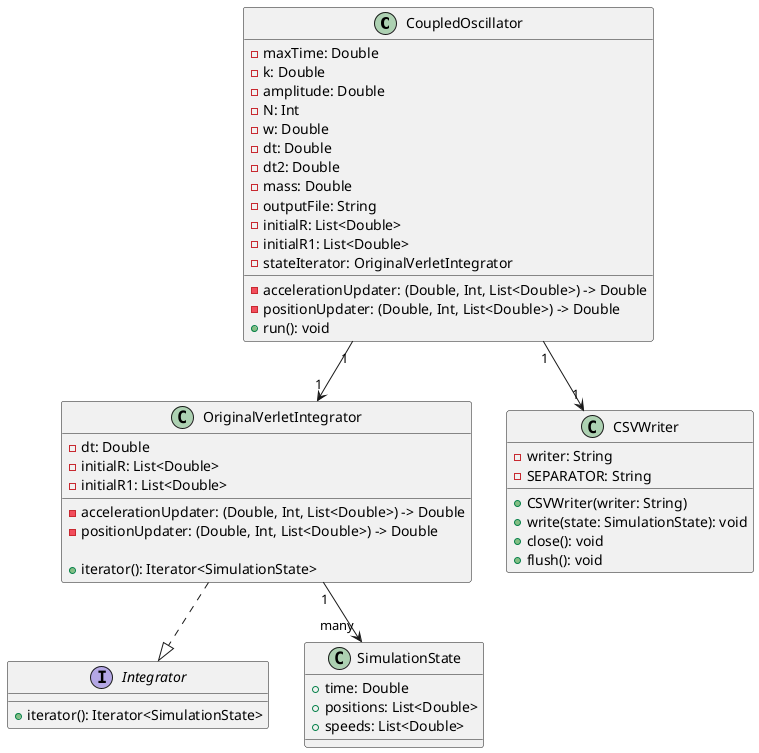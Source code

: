 @startuml
!define DoubleArray List<Double>
!define Job List<String>
!define File String
!define Writer String
!define Unit void

class CoupledOscillator {
    - maxTime: Double
    - k: Double
    - amplitude: Double
    - N: Int
    - w: Double
    - dt: Double
    - dt2: Double
    - mass: Double
    - outputFile: File
    - accelerationUpdater: (Double, Int, DoubleArray) -> Double
    - positionUpdater: (Double, Int, DoubleArray) -> Double
    - initialR: DoubleArray
    - initialR1: DoubleArray
    - stateIterator: OriginalVerletIntegrator

    + run(): Unit
}

class OriginalVerletIntegrator {
    - dt: Double
    - initialR: DoubleArray
    - initialR1: DoubleArray
    - accelerationUpdater: (Double, Int, DoubleArray) -> Double
    - positionUpdater: (Double, Int, DoubleArray) -> Double

    + iterator(): Iterator<SimulationState>
}

interface Integrator {
    + iterator(): Iterator<SimulationState>
}

class SimulationState {
    + time: Double
    + positions: DoubleArray
    + speeds: DoubleArray
}

class CSVWriter {
    - writer: Writer
    - SEPARATOR: String

    + CSVWriter(writer: Writer)
    + write(state: SimulationState): Unit
    + close(): Unit
    + flush(): Unit
}

CoupledOscillator "1" --> "1" OriginalVerletIntegrator
OriginalVerletIntegrator ..|> Integrator
OriginalVerletIntegrator "1" --> "many" SimulationState
CoupledOscillator "1" --> "1" CSVWriter
@enduml